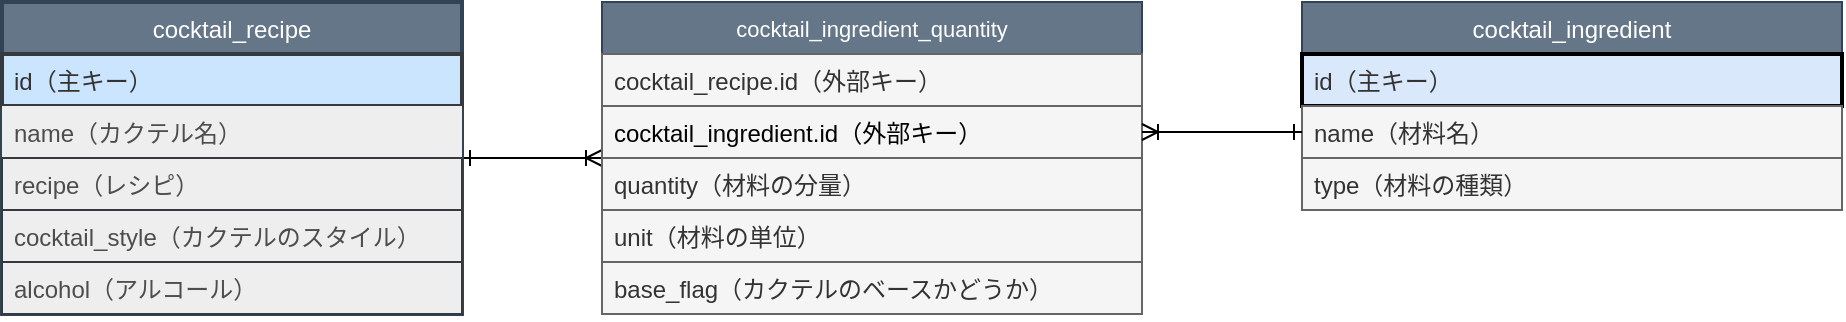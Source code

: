 <mxfile>
    <diagram id="MJq8JCubyENlRuld_tk9" name="ページ1">
        <mxGraphModel dx="384" dy="360" grid="1" gridSize="10" guides="1" tooltips="1" connect="1" arrows="0" fold="1" page="1" pageScale="1" pageWidth="827" pageHeight="1169" math="0" shadow="0">
            <root>
                <mxCell id="0"/>
                <mxCell id="1" parent="0"/>
                <mxCell id="42" style="edgeStyle=orthogonalEdgeStyle;rounded=0;orthogonalLoop=1;jettySize=auto;html=1;exitX=1;exitY=0.5;exitDx=0;exitDy=0;fontColor=#000000;startArrow=ERone;startFill=0;endArrow=ERoneToMany;endFill=0;entryX=0;entryY=0.5;entryDx=0;entryDy=0;" parent="1" source="2" edge="1" target="32">
                    <mxGeometry relative="1" as="geometry">
                        <mxPoint x="340.0" y="217.759" as="targetPoint"/>
                    </mxGeometry>
                </mxCell>
                <mxCell id="2" value="cocktail_recipe" style="swimlane;fontStyle=0;childLayout=stackLayout;horizontal=1;startSize=26;horizontalStack=0;resizeParent=1;resizeParentMax=0;resizeLast=0;collapsible=1;marginBottom=0;fillColor=#647687;strokeColor=#314354;fontColor=#ffffff;strokeWidth=2;" parent="1" vertex="1">
                    <mxGeometry x="40" y="114" width="230" height="156" as="geometry">
                        <mxRectangle x="100" y="140" width="110" height="26" as="alternateBounds"/>
                    </mxGeometry>
                </mxCell>
                <mxCell id="3" value="id（主キー）" style="text;align=left;verticalAlign=middle;spacingLeft=4;spacingRight=4;overflow=hidden;rotatable=0;points=[[0,0.5],[1,0.5]];portConstraint=eastwest;labelBackgroundColor=none;labelBorderColor=none;fontStyle=0;fillColor=#cce5ff;strokeColor=#36393d;fontColor=#333333;strokeWidth=2;" parent="2" vertex="1">
                    <mxGeometry y="26" width="230" height="26" as="geometry"/>
                </mxCell>
                <mxCell id="24" value="name（カクテル名）" style="text;align=left;verticalAlign=middle;spacingLeft=4;spacingRight=4;overflow=hidden;rotatable=0;points=[[0,0.5],[1,0.5]];portConstraint=eastwest;labelBackgroundColor=none;labelBorderColor=none;fontStyle=0;dashed=1;fillColor=#eeeeee;fontColor=#4D4D4D;" parent="2" vertex="1">
                    <mxGeometry y="52" width="230" height="26" as="geometry"/>
                </mxCell>
                <mxCell id="16" value="recipe（レシピ）" style="text;align=left;verticalAlign=top;spacingLeft=4;spacingRight=4;overflow=hidden;rotatable=0;points=[[0,0.5],[1,0.5]];portConstraint=eastwest;shadow=0;fillColor=#eeeeee;strokeColor=#36393d;fontColor=#4D4D4D;" parent="2" vertex="1">
                    <mxGeometry y="78" width="230" height="26" as="geometry"/>
                </mxCell>
                <mxCell id="18" value="cocktail_style（カクテルのスタイル）" style="text;align=left;verticalAlign=top;spacingLeft=4;spacingRight=4;overflow=hidden;rotatable=0;points=[[0,0.5],[1,0.5]];portConstraint=eastwest;shadow=0;fillColor=#eeeeee;strokeColor=#36393d;fontColor=#4D4D4D;" parent="2" vertex="1">
                    <mxGeometry y="104" width="230" height="26" as="geometry"/>
                </mxCell>
                <mxCell id="5" value="alcohol（アルコール）" style="text;align=left;verticalAlign=top;spacingLeft=4;spacingRight=4;overflow=hidden;rotatable=0;points=[[0,0.5],[1,0.5]];portConstraint=eastwest;shadow=0;fillColor=#eeeeee;strokeColor=#36393d;fontColor=#4D4D4D;" parent="2" vertex="1">
                    <mxGeometry y="130" width="230" height="26" as="geometry"/>
                </mxCell>
                <mxCell id="8" value="cocktail_ingredient" style="swimlane;fontStyle=0;childLayout=stackLayout;horizontal=1;startSize=26;horizontalStack=0;resizeParent=1;resizeParentMax=0;resizeLast=0;collapsible=1;marginBottom=0;shadow=0;swimlaneLine=1;fillColor=#647687;strokeColor=#314354;labelBackgroundColor=none;verticalAlign=middle;fontColor=#FFFFFF;" parent="1" vertex="1">
                    <mxGeometry x="690" y="114" width="270" height="104" as="geometry"/>
                </mxCell>
                <mxCell id="9" value="id（主キー）" style="text;align=left;verticalAlign=top;spacingLeft=4;spacingRight=4;overflow=hidden;rotatable=0;points=[[0,0.5],[1,0.5]];portConstraint=eastwest;fillColor=#dae8fc;fontColor=#333333;strokeWidth=2;strokeColor=#000000;" parent="8" vertex="1">
                    <mxGeometry y="26" width="270" height="26" as="geometry"/>
                </mxCell>
                <mxCell id="22" value="name（材料名）" style="text;align=left;verticalAlign=top;spacingLeft=4;spacingRight=4;overflow=hidden;rotatable=0;points=[[0,0.5],[1,0.5]];portConstraint=eastwest;fillColor=#f5f5f5;strokeColor=#666666;fontColor=#333333;" parent="8" vertex="1">
                    <mxGeometry y="52" width="270" height="26" as="geometry"/>
                </mxCell>
                <mxCell id="10" value="type（材料の種類）" style="text;align=left;verticalAlign=top;spacingLeft=4;spacingRight=4;overflow=hidden;rotatable=0;points=[[0,0.5],[1,0.5]];portConstraint=eastwest;fillColor=#f5f5f5;strokeColor=#666666;fontColor=#333333;" parent="8" vertex="1">
                    <mxGeometry y="78" width="270" height="26" as="geometry"/>
                </mxCell>
                <mxCell id="32" value="cocktail_ingredient_quantity" style="swimlane;fontStyle=0;childLayout=stackLayout;horizontal=1;startSize=26;horizontalStack=0;resizeParent=1;resizeParentMax=0;resizeLast=0;collapsible=1;marginBottom=0;shadow=0;swimlaneLine=1;fillColor=#647687;strokeColor=#314354;fontColor=#ffffff;fontSize=11;verticalAlign=middle;" parent="1" vertex="1">
                    <mxGeometry x="340" y="114" width="270" height="156" as="geometry"/>
                </mxCell>
                <mxCell id="35" value="cocktail_recipe.id（外部キー）" style="text;align=left;verticalAlign=top;spacingLeft=4;spacingRight=4;overflow=hidden;rotatable=0;points=[[0,0.5],[1,0.5]];portConstraint=eastwest;fillColor=#f5f5f5;strokeColor=#666666;fontColor=#333333;" parent="32" vertex="1">
                    <mxGeometry y="26" width="270" height="26" as="geometry"/>
                </mxCell>
                <mxCell id="34" value="cocktail_ingredient.id（外部キー）" style="text;align=left;verticalAlign=top;spacingLeft=4;spacingRight=4;overflow=hidden;rotatable=0;points=[[0,0.5],[1,0.5]];portConstraint=eastwest;fillColor=#f5f5f5;strokeColor=#666666;fontColor=#000000;" parent="32" vertex="1">
                    <mxGeometry y="52" width="270" height="26" as="geometry"/>
                </mxCell>
                <mxCell id="19" value="quantity（材料の分量）&#10;&#10;&#10;" style="text;align=left;verticalAlign=top;spacingLeft=4;spacingRight=4;overflow=hidden;rotatable=0;points=[[0,0.5],[1,0.5]];portConstraint=eastwest;fillColor=#f5f5f5;strokeColor=#666666;fontColor=#333333;" parent="32" vertex="1">
                    <mxGeometry y="78" width="270" height="26" as="geometry"/>
                </mxCell>
                <mxCell id="40" value="unit（材料の単位）&#10;&#10;&#10;" style="text;align=left;verticalAlign=top;spacingLeft=4;spacingRight=4;overflow=hidden;rotatable=0;points=[[0,0.5],[1,0.5]];portConstraint=eastwest;fillColor=#f5f5f5;strokeColor=#666666;fontColor=#333333;" parent="32" vertex="1">
                    <mxGeometry y="104" width="270" height="26" as="geometry"/>
                </mxCell>
                <mxCell id="15" value="base_flag（カクテルのベースかどうか）" style="text;align=left;verticalAlign=top;spacingLeft=4;spacingRight=4;overflow=hidden;rotatable=0;points=[[0,0.5],[1,0.5]];portConstraint=eastwest;fillColor=#f5f5f5;strokeColor=#666666;fontColor=#333333;" parent="32" vertex="1">
                    <mxGeometry y="130" width="270" height="26" as="geometry"/>
                </mxCell>
                <mxCell id="43" style="edgeStyle=orthogonalEdgeStyle;rounded=0;orthogonalLoop=1;jettySize=auto;html=1;exitX=1;exitY=0.5;exitDx=0;exitDy=0;startArrow=ERoneToMany;startFill=0;endArrow=ERone;endFill=0;fontColor=#000000;entryX=0;entryY=0.5;entryDx=0;entryDy=0;" parent="1" source="34" target="22" edge="1">
                    <mxGeometry relative="1" as="geometry"/>
                </mxCell>
            </root>
        </mxGraphModel>
    </diagram>
</mxfile>